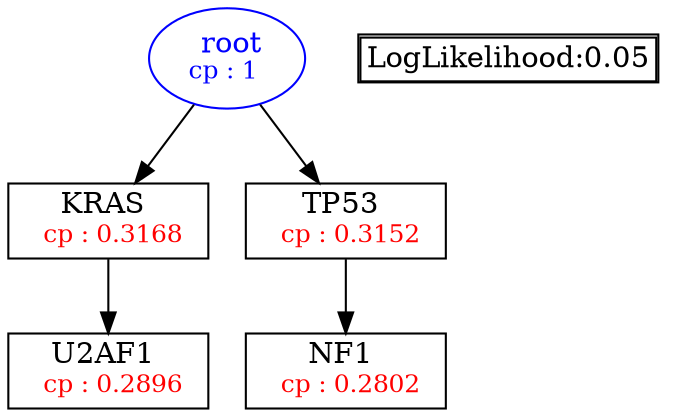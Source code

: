 digraph tree {
    "root" [label=<<font color='Blue'> root</font><br/><font color='Blue' POINT-SIZE='12'>cp : 1 </font>>, shape=oval, color=Blue];
    "S1" [label =<KRAS <br/> <font color='Red' POINT-SIZE='12'> cp : 0.3168 </font>>, shape=box];
    "S2" [label =<U2AF1 <br/> <font color='Red' POINT-SIZE='12'> cp : 0.2896 </font>>, shape=box];
    "S3" [label =<TP53 <br/> <font color='Red' POINT-SIZE='12'> cp : 0.3152 </font>>, shape=box];
    "S4" [label =<NF1 <br/> <font color='Red' POINT-SIZE='12'> cp : 0.2802 </font>>, shape=box];
    "root" -> "S1";
    "root" -> "S3";
    "S1" -> "S2";
    "S3" -> "S4";

    node[shape=plaintext]
    fontsize="10"
    struct1 [label=
    <<TABLE BORDER="1" CELLBORDER="1" CELLSPACING="0" >
    <TR><TD ALIGN="LEFT">LogLikelihood:0.05</TD></TR>
    </TABLE>>];

}
